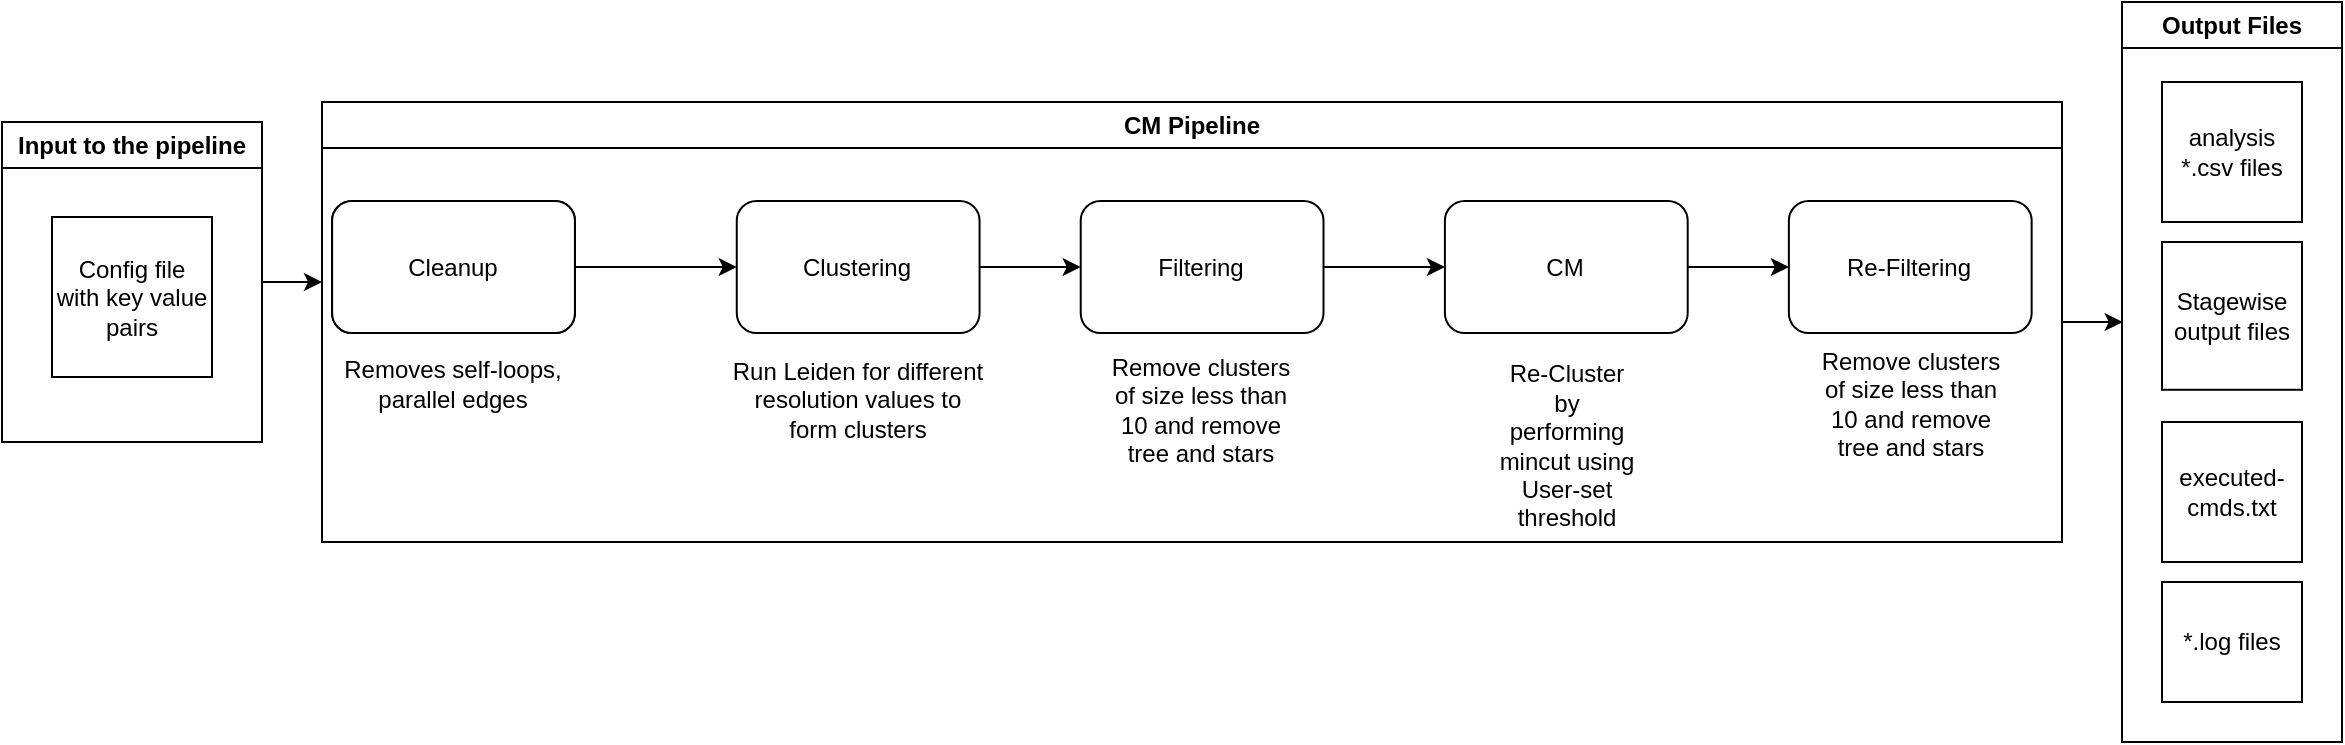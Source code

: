 <mxfile version="20.8.23" type="device"><diagram name="Page-1" id="z1qn_gW72Zz_ZZWzpsnk"><mxGraphModel dx="2054" dy="580" grid="1" gridSize="10" guides="1" tooltips="1" connect="1" arrows="1" fold="1" page="1" pageScale="1" pageWidth="1100" pageHeight="850" math="0" shadow="0"><root><mxCell id="0"/><mxCell id="1" parent="0"/><mxCell id="GFNpXRetspiWCkm4yMUJ-29" value="" style="group" parent="1" vertex="1" connectable="0"><mxGeometry x="80" y="140" width="870" height="220" as="geometry"/></mxCell><mxCell id="GFNpXRetspiWCkm4yMUJ-4" value="Cleanup" style="rounded=1;whiteSpace=wrap;html=1;" parent="GFNpXRetspiWCkm4yMUJ-29" vertex="1"><mxGeometry x="5.058" y="49.5" width="121.395" height="66" as="geometry"/></mxCell><mxCell id="GFNpXRetspiWCkm4yMUJ-5" value="Clustering" style="rounded=1;whiteSpace=wrap;html=1;" parent="GFNpXRetspiWCkm4yMUJ-29" vertex="1"><mxGeometry x="207.384" y="49.5" width="121.395" height="66" as="geometry"/></mxCell><mxCell id="GFNpXRetspiWCkm4yMUJ-11" value="" style="edgeStyle=orthogonalEdgeStyle;rounded=0;orthogonalLoop=1;jettySize=auto;html=1;" parent="GFNpXRetspiWCkm4yMUJ-29" source="GFNpXRetspiWCkm4yMUJ-4" target="GFNpXRetspiWCkm4yMUJ-5" edge="1"><mxGeometry relative="1" as="geometry"/></mxCell><mxCell id="GFNpXRetspiWCkm4yMUJ-6" value="Filtering" style="rounded=1;whiteSpace=wrap;html=1;" parent="GFNpXRetspiWCkm4yMUJ-29" vertex="1"><mxGeometry x="379.36" y="49.5" width="121.395" height="66" as="geometry"/></mxCell><mxCell id="GFNpXRetspiWCkm4yMUJ-13" style="edgeStyle=orthogonalEdgeStyle;rounded=0;orthogonalLoop=1;jettySize=auto;html=1;exitX=1;exitY=0.5;exitDx=0;exitDy=0;entryX=0;entryY=0.5;entryDx=0;entryDy=0;" parent="GFNpXRetspiWCkm4yMUJ-29" source="GFNpXRetspiWCkm4yMUJ-5" target="GFNpXRetspiWCkm4yMUJ-6" edge="1"><mxGeometry relative="1" as="geometry"/></mxCell><mxCell id="GFNpXRetspiWCkm4yMUJ-7" value="CM" style="rounded=1;whiteSpace=wrap;html=1;" parent="GFNpXRetspiWCkm4yMUJ-29" vertex="1"><mxGeometry x="561.453" y="49.5" width="121.395" height="66" as="geometry"/></mxCell><mxCell id="GFNpXRetspiWCkm4yMUJ-14" style="edgeStyle=orthogonalEdgeStyle;rounded=0;orthogonalLoop=1;jettySize=auto;html=1;exitX=1;exitY=0.5;exitDx=0;exitDy=0;entryX=0;entryY=0.5;entryDx=0;entryDy=0;" parent="GFNpXRetspiWCkm4yMUJ-29" source="GFNpXRetspiWCkm4yMUJ-6" target="GFNpXRetspiWCkm4yMUJ-7" edge="1"><mxGeometry relative="1" as="geometry"/></mxCell><mxCell id="GFNpXRetspiWCkm4yMUJ-8" value="Re-Filtering" style="rounded=1;whiteSpace=wrap;html=1;" parent="GFNpXRetspiWCkm4yMUJ-29" vertex="1"><mxGeometry x="733.43" y="49.5" width="121.395" height="66" as="geometry"/></mxCell><mxCell id="GFNpXRetspiWCkm4yMUJ-15" style="edgeStyle=orthogonalEdgeStyle;rounded=0;orthogonalLoop=1;jettySize=auto;html=1;exitX=1;exitY=0.5;exitDx=0;exitDy=0;entryX=0;entryY=0.5;entryDx=0;entryDy=0;" parent="GFNpXRetspiWCkm4yMUJ-29" source="GFNpXRetspiWCkm4yMUJ-7" target="GFNpXRetspiWCkm4yMUJ-8" edge="1"><mxGeometry relative="1" as="geometry"/></mxCell><mxCell id="GFNpXRetspiWCkm4yMUJ-19" value="Remove clusters of size less than 10 and remove tree and stars" style="text;html=1;strokeColor=none;fillColor=none;align=center;verticalAlign=middle;whiteSpace=wrap;rounded=0;" parent="GFNpXRetspiWCkm4yMUJ-29" vertex="1"><mxGeometry x="389.477" y="137.5" width="101.163" height="33" as="geometry"/></mxCell><mxCell id="DGigKu_dMB2Bq9RRyXpp-1" style="edgeStyle=orthogonalEdgeStyle;rounded=0;orthogonalLoop=1;jettySize=auto;html=1;exitX=1;exitY=0.5;exitDx=0;exitDy=0;" edge="1" parent="GFNpXRetspiWCkm4yMUJ-29" source="GFNpXRetspiWCkm4yMUJ-24"><mxGeometry relative="1" as="geometry"><mxPoint x="900.349" y="110.0" as="targetPoint"/></mxGeometry></mxCell><mxCell id="GFNpXRetspiWCkm4yMUJ-24" value="CM Pipeline" style="swimlane;whiteSpace=wrap;html=1;" parent="GFNpXRetspiWCkm4yMUJ-29" vertex="1"><mxGeometry width="870" height="220.0" as="geometry"/></mxCell><mxCell id="GFNpXRetspiWCkm4yMUJ-16" value="Removes self-loops, &lt;br&gt;parallel edges" style="text;html=1;align=center;verticalAlign=middle;resizable=0;points=[];autosize=1;strokeColor=none;fillColor=none;" parent="GFNpXRetspiWCkm4yMUJ-24" vertex="1"><mxGeometry y="121.0" width="130" height="40" as="geometry"/></mxCell><mxCell id="GFNpXRetspiWCkm4yMUJ-17" value="Run Leiden for different resolution values to form clusters" style="text;html=1;strokeColor=none;fillColor=none;align=center;verticalAlign=middle;whiteSpace=wrap;rounded=0;" parent="GFNpXRetspiWCkm4yMUJ-24" vertex="1"><mxGeometry x="202.326" y="129.25" width="131.512" height="38.5" as="geometry"/></mxCell><mxCell id="GFNpXRetspiWCkm4yMUJ-21" value="Remove clusters of size less than 10 and remove tree and stars" style="text;html=1;strokeColor=none;fillColor=none;align=center;verticalAlign=middle;whiteSpace=wrap;rounded=0;" parent="GFNpXRetspiWCkm4yMUJ-24" vertex="1"><mxGeometry x="743.547" y="134.75" width="101.163" height="33" as="geometry"/></mxCell><mxCell id="GFNpXRetspiWCkm4yMUJ-22" value="Re-Cluster by performing mincut using User-set threshold" style="text;html=1;strokeColor=none;fillColor=none;align=center;verticalAlign=middle;whiteSpace=wrap;rounded=0;" parent="GFNpXRetspiWCkm4yMUJ-24" vertex="1"><mxGeometry x="586.744" y="150" width="70.814" height="44" as="geometry"/></mxCell><mxCell id="GFNpXRetspiWCkm4yMUJ-25" value="Cleanup" style="rounded=1;whiteSpace=wrap;html=1;" parent="GFNpXRetspiWCkm4yMUJ-29" vertex="1"><mxGeometry x="5.058" y="49.5" width="121.395" height="66" as="geometry"/></mxCell><mxCell id="GFNpXRetspiWCkm4yMUJ-50" value="" style="group" parent="1" vertex="1" connectable="0"><mxGeometry x="980" y="90" width="110" height="370" as="geometry"/></mxCell><mxCell id="GFNpXRetspiWCkm4yMUJ-46" value="Output Files" style="swimlane;whiteSpace=wrap;html=1;" parent="GFNpXRetspiWCkm4yMUJ-50" vertex="1"><mxGeometry width="110" height="370.0" as="geometry"/></mxCell><mxCell id="GFNpXRetspiWCkm4yMUJ-35" value="Stagewise output files" style="rounded=0;whiteSpace=wrap;html=1;" parent="GFNpXRetspiWCkm4yMUJ-46" vertex="1"><mxGeometry x="20" y="120" width="70" height="73.89" as="geometry"/></mxCell><mxCell id="GFNpXRetspiWCkm4yMUJ-33" value="analysis *.csv files" style="whiteSpace=wrap;html=1;aspect=fixed;" parent="GFNpXRetspiWCkm4yMUJ-46" vertex="1"><mxGeometry x="20" y="39.997" width="70" height="70" as="geometry"/></mxCell><mxCell id="GFNpXRetspiWCkm4yMUJ-36" value="executed-cmds.txt" style="rounded=0;whiteSpace=wrap;html=1;direction=south;" parent="GFNpXRetspiWCkm4yMUJ-46" vertex="1"><mxGeometry x="20" y="210" width="70" height="70" as="geometry"/></mxCell><mxCell id="GFNpXRetspiWCkm4yMUJ-34" value="*.log files" style="rounded=0;whiteSpace=wrap;html=1;" parent="GFNpXRetspiWCkm4yMUJ-46" vertex="1"><mxGeometry x="20" y="290" width="70" height="60" as="geometry"/></mxCell><mxCell id="DGigKu_dMB2Bq9RRyXpp-5" style="edgeStyle=orthogonalEdgeStyle;rounded=0;orthogonalLoop=1;jettySize=auto;html=1;exitX=1;exitY=0.5;exitDx=0;exitDy=0;" edge="1" parent="1" source="GFNpXRetspiWCkm4yMUJ-66"><mxGeometry relative="1" as="geometry"><mxPoint x="80" y="230" as="targetPoint"/></mxGeometry></mxCell><mxCell id="GFNpXRetspiWCkm4yMUJ-66" value="Input to the pipeline" style="swimlane;whiteSpace=wrap;html=1;" parent="1" vertex="1"><mxGeometry x="-80" y="150" width="130" height="160" as="geometry"/></mxCell><mxCell id="GFNpXRetspiWCkm4yMUJ-30" value="Config file with key value pairs" style="whiteSpace=wrap;html=1;aspect=fixed;" parent="GFNpXRetspiWCkm4yMUJ-66" vertex="1"><mxGeometry x="25" y="47.5" width="80" height="80" as="geometry"/></mxCell></root></mxGraphModel></diagram></mxfile>